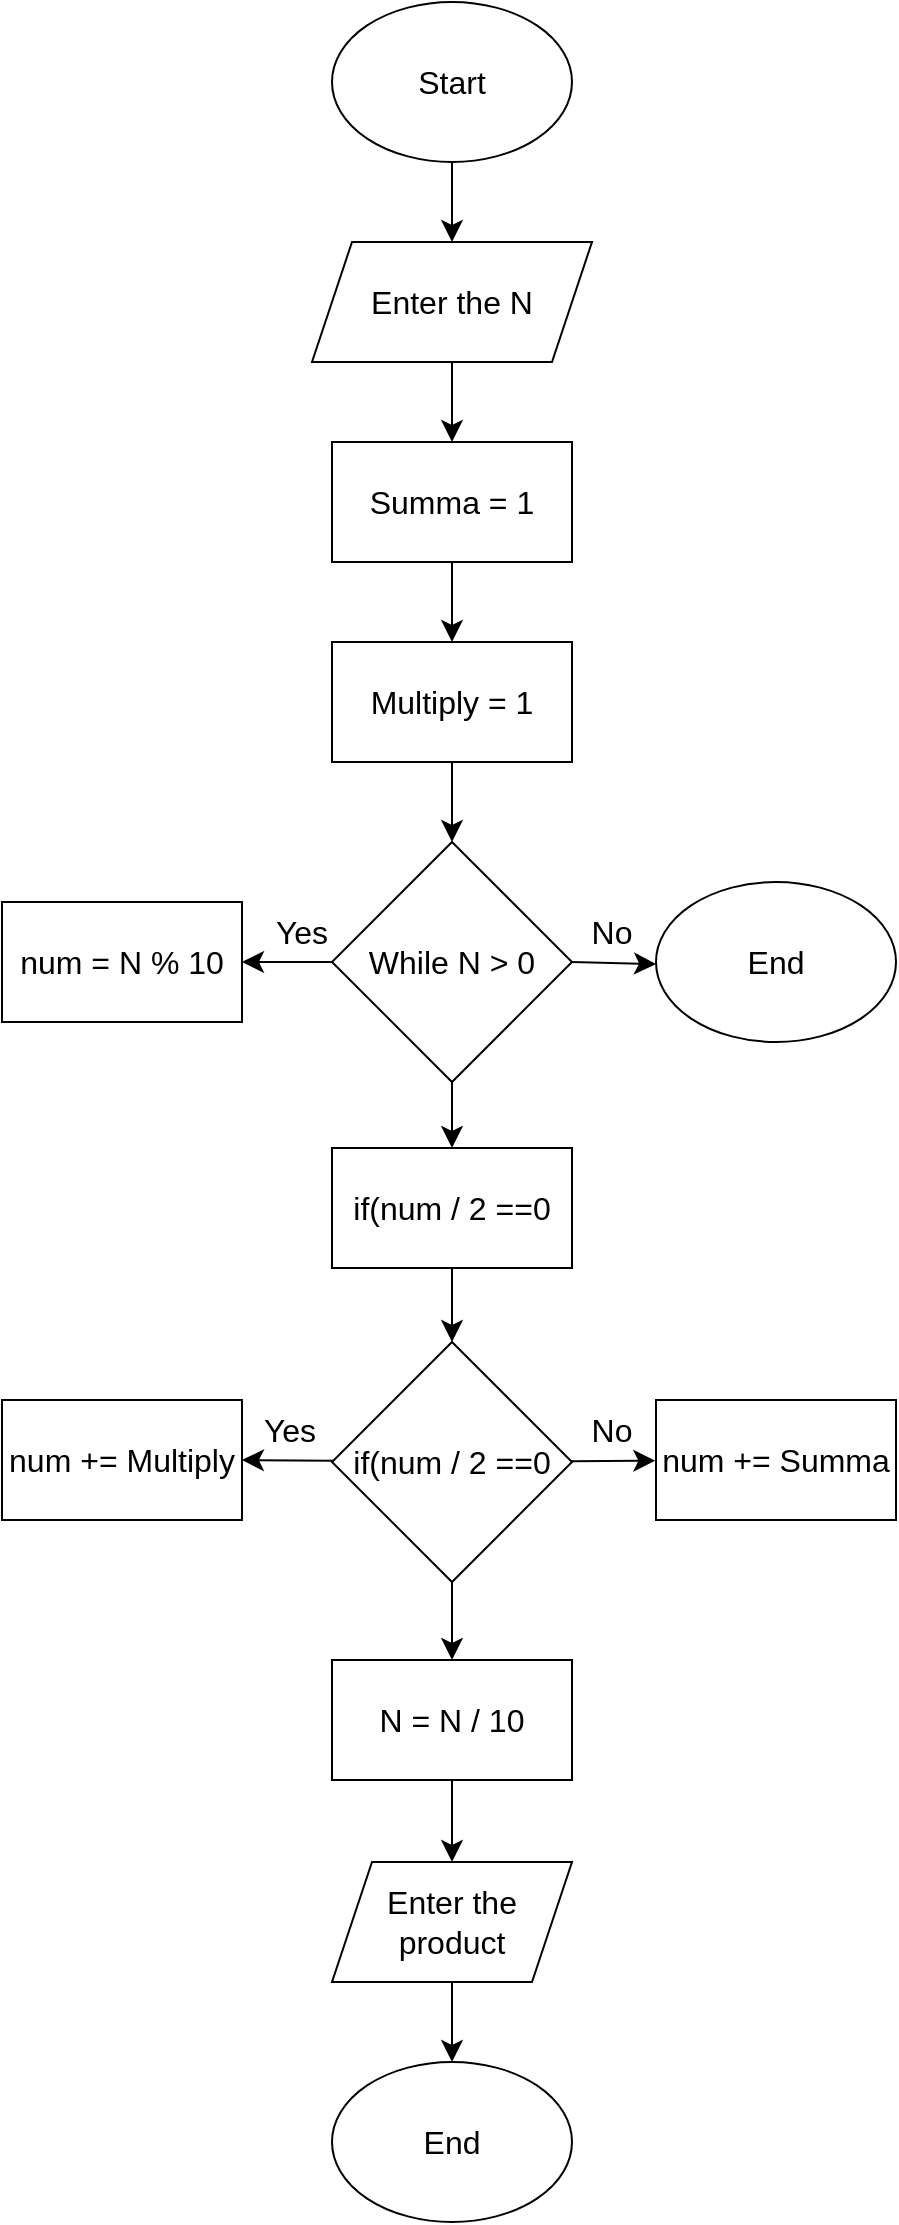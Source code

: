 <mxfile version="22.0.3" type="google">
  <diagram id="C5RBs43oDa-KdzZeNtuy" name="Page-1">
    <mxGraphModel dx="1211" dy="469" grid="1" gridSize="10" guides="1" tooltips="1" connect="1" arrows="1" fold="1" page="1" pageScale="1" pageWidth="827" pageHeight="1169" math="0" shadow="0">
      <root>
        <mxCell id="WIyWlLk6GJQsqaUBKTNV-0" />
        <mxCell id="WIyWlLk6GJQsqaUBKTNV-1" parent="WIyWlLk6GJQsqaUBKTNV-0" />
        <mxCell id="kp7JK-c2gYeZbfYkSQcP-26" style="edgeStyle=none;curved=1;rounded=0;orthogonalLoop=1;jettySize=auto;html=1;entryX=0.5;entryY=0;entryDx=0;entryDy=0;fontSize=12;startSize=8;endSize=8;" parent="WIyWlLk6GJQsqaUBKTNV-1" source="kp7JK-c2gYeZbfYkSQcP-1" target="kp7JK-c2gYeZbfYkSQcP-2" edge="1">
          <mxGeometry relative="1" as="geometry" />
        </mxCell>
        <mxCell id="kp7JK-c2gYeZbfYkSQcP-1" value="Start" style="ellipse;whiteSpace=wrap;html=1;fontSize=16;" parent="WIyWlLk6GJQsqaUBKTNV-1" vertex="1">
          <mxGeometry x="340" y="120" width="120" height="80" as="geometry" />
        </mxCell>
        <mxCell id="kp7JK-c2gYeZbfYkSQcP-27" style="edgeStyle=none;curved=1;rounded=0;orthogonalLoop=1;jettySize=auto;html=1;fontSize=12;startSize=8;endSize=8;" parent="WIyWlLk6GJQsqaUBKTNV-1" source="kp7JK-c2gYeZbfYkSQcP-2" target="kp7JK-c2gYeZbfYkSQcP-4" edge="1">
          <mxGeometry relative="1" as="geometry" />
        </mxCell>
        <mxCell id="kp7JK-c2gYeZbfYkSQcP-2" value="Enter the N" style="shape=parallelogram;perimeter=parallelogramPerimeter;whiteSpace=wrap;html=1;fixedSize=1;fontSize=16;" parent="WIyWlLk6GJQsqaUBKTNV-1" vertex="1">
          <mxGeometry x="330" y="240" width="140" height="60" as="geometry" />
        </mxCell>
        <mxCell id="kp7JK-c2gYeZbfYkSQcP-28" style="edgeStyle=none;curved=1;rounded=0;orthogonalLoop=1;jettySize=auto;html=1;fontSize=12;startSize=8;endSize=8;" parent="WIyWlLk6GJQsqaUBKTNV-1" source="kp7JK-c2gYeZbfYkSQcP-4" target="kp7JK-c2gYeZbfYkSQcP-5" edge="1">
          <mxGeometry relative="1" as="geometry" />
        </mxCell>
        <mxCell id="kp7JK-c2gYeZbfYkSQcP-4" value="Summa = 1" style="rounded=0;whiteSpace=wrap;html=1;fontSize=16;" parent="WIyWlLk6GJQsqaUBKTNV-1" vertex="1">
          <mxGeometry x="340" y="340" width="120" height="60" as="geometry" />
        </mxCell>
        <mxCell id="kp7JK-c2gYeZbfYkSQcP-29" style="edgeStyle=none;curved=1;rounded=0;orthogonalLoop=1;jettySize=auto;html=1;fontSize=12;startSize=8;endSize=8;" parent="WIyWlLk6GJQsqaUBKTNV-1" source="kp7JK-c2gYeZbfYkSQcP-5" target="kp7JK-c2gYeZbfYkSQcP-7" edge="1">
          <mxGeometry relative="1" as="geometry" />
        </mxCell>
        <mxCell id="kp7JK-c2gYeZbfYkSQcP-5" value="Multiply = 1" style="rounded=0;whiteSpace=wrap;html=1;fontSize=16;" parent="WIyWlLk6GJQsqaUBKTNV-1" vertex="1">
          <mxGeometry x="340" y="440" width="120" height="60" as="geometry" />
        </mxCell>
        <mxCell id="kp7JK-c2gYeZbfYkSQcP-31" style="edgeStyle=none;curved=1;rounded=0;orthogonalLoop=1;jettySize=auto;html=1;entryX=0;entryY=1;entryDx=0;entryDy=0;fontSize=12;startSize=8;endSize=8;" parent="WIyWlLk6GJQsqaUBKTNV-1" source="kp7JK-c2gYeZbfYkSQcP-7" target="kp7JK-c2gYeZbfYkSQcP-9" edge="1">
          <mxGeometry relative="1" as="geometry" />
        </mxCell>
        <mxCell id="kp7JK-c2gYeZbfYkSQcP-35" style="edgeStyle=none;curved=1;rounded=0;orthogonalLoop=1;jettySize=auto;html=1;fontSize=12;startSize=8;endSize=8;" parent="WIyWlLk6GJQsqaUBKTNV-1" source="kp7JK-c2gYeZbfYkSQcP-7" target="kp7JK-c2gYeZbfYkSQcP-12" edge="1">
          <mxGeometry relative="1" as="geometry" />
        </mxCell>
        <mxCell id="kp7JK-c2gYeZbfYkSQcP-7" value="While N &amp;gt; 0" style="rhombus;whiteSpace=wrap;html=1;fontSize=16;" parent="WIyWlLk6GJQsqaUBKTNV-1" vertex="1">
          <mxGeometry x="340" y="540" width="120" height="120" as="geometry" />
        </mxCell>
        <mxCell id="kp7JK-c2gYeZbfYkSQcP-8" value="num = N % 10" style="rounded=0;whiteSpace=wrap;html=1;fontSize=16;" parent="WIyWlLk6GJQsqaUBKTNV-1" vertex="1">
          <mxGeometry x="175" y="570" width="120" height="60" as="geometry" />
        </mxCell>
        <mxCell id="kp7JK-c2gYeZbfYkSQcP-9" value="Yes" style="text;html=1;strokeColor=none;fillColor=none;align=center;verticalAlign=middle;whiteSpace=wrap;rounded=0;fontSize=16;" parent="WIyWlLk6GJQsqaUBKTNV-1" vertex="1">
          <mxGeometry x="295" y="570" width="60" height="30" as="geometry" />
        </mxCell>
        <mxCell id="kp7JK-c2gYeZbfYkSQcP-11" value="No" style="text;html=1;strokeColor=none;fillColor=none;align=center;verticalAlign=middle;whiteSpace=wrap;rounded=0;fontSize=16;" parent="WIyWlLk6GJQsqaUBKTNV-1" vertex="1">
          <mxGeometry x="450" y="570" width="60" height="30" as="geometry" />
        </mxCell>
        <mxCell id="kp7JK-c2gYeZbfYkSQcP-36" style="edgeStyle=none;curved=1;rounded=0;orthogonalLoop=1;jettySize=auto;html=1;fontSize=12;startSize=8;endSize=8;" parent="WIyWlLk6GJQsqaUBKTNV-1" source="kp7JK-c2gYeZbfYkSQcP-12" target="kp7JK-c2gYeZbfYkSQcP-14" edge="1">
          <mxGeometry relative="1" as="geometry" />
        </mxCell>
        <mxCell id="kp7JK-c2gYeZbfYkSQcP-12" value="if(num / 2 ==0" style="rounded=0;whiteSpace=wrap;html=1;fontSize=16;" parent="WIyWlLk6GJQsqaUBKTNV-1" vertex="1">
          <mxGeometry x="340" y="693" width="120" height="60" as="geometry" />
        </mxCell>
        <mxCell id="kp7JK-c2gYeZbfYkSQcP-38" style="edgeStyle=none;curved=1;rounded=0;orthogonalLoop=1;jettySize=auto;html=1;entryX=1;entryY=0.5;entryDx=0;entryDy=0;fontSize=12;startSize=8;endSize=8;" parent="WIyWlLk6GJQsqaUBKTNV-1" source="kp7JK-c2gYeZbfYkSQcP-14" target="kp7JK-c2gYeZbfYkSQcP-17" edge="1">
          <mxGeometry relative="1" as="geometry" />
        </mxCell>
        <mxCell id="kp7JK-c2gYeZbfYkSQcP-40" style="edgeStyle=none;curved=1;rounded=0;orthogonalLoop=1;jettySize=auto;html=1;entryX=0.5;entryY=0;entryDx=0;entryDy=0;fontSize=12;startSize=8;endSize=8;" parent="WIyWlLk6GJQsqaUBKTNV-1" source="kp7JK-c2gYeZbfYkSQcP-14" target="kp7JK-c2gYeZbfYkSQcP-21" edge="1">
          <mxGeometry relative="1" as="geometry" />
        </mxCell>
        <mxCell id="kp7JK-c2gYeZbfYkSQcP-14" value="if(num / 2 ==0" style="rhombus;whiteSpace=wrap;html=1;fontSize=16;" parent="WIyWlLk6GJQsqaUBKTNV-1" vertex="1">
          <mxGeometry x="340" y="790" width="120" height="120" as="geometry" />
        </mxCell>
        <mxCell id="kp7JK-c2gYeZbfYkSQcP-17" value="num += Multiply" style="rounded=0;whiteSpace=wrap;html=1;fontSize=16;" parent="WIyWlLk6GJQsqaUBKTNV-1" vertex="1">
          <mxGeometry x="175" y="819" width="120" height="60" as="geometry" />
        </mxCell>
        <mxCell id="kp7JK-c2gYeZbfYkSQcP-18" value="Yes" style="text;html=1;strokeColor=none;fillColor=none;align=center;verticalAlign=middle;whiteSpace=wrap;rounded=0;fontSize=16;" parent="WIyWlLk6GJQsqaUBKTNV-1" vertex="1">
          <mxGeometry x="289" y="819" width="60" height="30" as="geometry" />
        </mxCell>
        <mxCell id="kp7JK-c2gYeZbfYkSQcP-19" value="num += Summa" style="rounded=0;whiteSpace=wrap;html=1;fontSize=16;" parent="WIyWlLk6GJQsqaUBKTNV-1" vertex="1">
          <mxGeometry x="502" y="819" width="120" height="60" as="geometry" />
        </mxCell>
        <mxCell id="kp7JK-c2gYeZbfYkSQcP-20" value="No" style="text;html=1;strokeColor=none;fillColor=none;align=center;verticalAlign=middle;whiteSpace=wrap;rounded=0;fontSize=16;" parent="WIyWlLk6GJQsqaUBKTNV-1" vertex="1">
          <mxGeometry x="450" y="819" width="60" height="30" as="geometry" />
        </mxCell>
        <mxCell id="kp7JK-c2gYeZbfYkSQcP-41" style="edgeStyle=none;curved=1;rounded=0;orthogonalLoop=1;jettySize=auto;html=1;fontSize=12;startSize=8;endSize=8;" parent="WIyWlLk6GJQsqaUBKTNV-1" source="kp7JK-c2gYeZbfYkSQcP-21" target="kp7JK-c2gYeZbfYkSQcP-22" edge="1">
          <mxGeometry relative="1" as="geometry" />
        </mxCell>
        <mxCell id="kp7JK-c2gYeZbfYkSQcP-21" value="N = N / 10" style="rounded=0;whiteSpace=wrap;html=1;fontSize=16;" parent="WIyWlLk6GJQsqaUBKTNV-1" vertex="1">
          <mxGeometry x="340" y="949" width="120" height="60" as="geometry" />
        </mxCell>
        <mxCell id="kp7JK-c2gYeZbfYkSQcP-42" style="edgeStyle=none;curved=1;rounded=0;orthogonalLoop=1;jettySize=auto;html=1;entryX=0.5;entryY=0;entryDx=0;entryDy=0;fontSize=12;startSize=8;endSize=8;" parent="WIyWlLk6GJQsqaUBKTNV-1" source="kp7JK-c2gYeZbfYkSQcP-22" target="kp7JK-c2gYeZbfYkSQcP-23" edge="1">
          <mxGeometry relative="1" as="geometry" />
        </mxCell>
        <mxCell id="kp7JK-c2gYeZbfYkSQcP-22" value="Enter the product" style="shape=parallelogram;perimeter=parallelogramPerimeter;whiteSpace=wrap;html=1;fixedSize=1;fontSize=16;" parent="WIyWlLk6GJQsqaUBKTNV-1" vertex="1">
          <mxGeometry x="340" y="1050" width="120" height="60" as="geometry" />
        </mxCell>
        <mxCell id="kp7JK-c2gYeZbfYkSQcP-23" value="End" style="ellipse;whiteSpace=wrap;html=1;fontSize=16;" parent="WIyWlLk6GJQsqaUBKTNV-1" vertex="1">
          <mxGeometry x="340" y="1150" width="120" height="80" as="geometry" />
        </mxCell>
        <mxCell id="kp7JK-c2gYeZbfYkSQcP-25" value="End" style="ellipse;whiteSpace=wrap;html=1;fontSize=16;" parent="WIyWlLk6GJQsqaUBKTNV-1" vertex="1">
          <mxGeometry x="502" y="560" width="120" height="80" as="geometry" />
        </mxCell>
        <mxCell id="kp7JK-c2gYeZbfYkSQcP-34" style="edgeStyle=none;curved=1;rounded=0;orthogonalLoop=1;jettySize=auto;html=1;fontSize=12;startSize=8;endSize=8;entryX=-0.001;entryY=0.513;entryDx=0;entryDy=0;entryPerimeter=0;exitX=0.164;exitY=0.998;exitDx=0;exitDy=0;exitPerimeter=0;" parent="WIyWlLk6GJQsqaUBKTNV-1" source="kp7JK-c2gYeZbfYkSQcP-11" edge="1">
          <mxGeometry relative="1" as="geometry">
            <mxPoint x="460.12" y="600" as="sourcePoint" />
            <mxPoint x="502.0" y="601.04" as="targetPoint" />
          </mxGeometry>
        </mxCell>
        <mxCell id="kp7JK-c2gYeZbfYkSQcP-39" style="edgeStyle=none;curved=1;rounded=0;orthogonalLoop=1;jettySize=auto;html=1;entryX=0.861;entryY=1.011;entryDx=0;entryDy=0;entryPerimeter=0;fontSize=12;startSize=8;endSize=8;" parent="WIyWlLk6GJQsqaUBKTNV-1" source="kp7JK-c2gYeZbfYkSQcP-14" target="kp7JK-c2gYeZbfYkSQcP-20" edge="1">
          <mxGeometry relative="1" as="geometry" />
        </mxCell>
      </root>
    </mxGraphModel>
  </diagram>
</mxfile>

